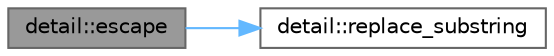 digraph "detail::escape"
{
 // LATEX_PDF_SIZE
  bgcolor="transparent";
  edge [fontname=Helvetica,fontsize=10,labelfontname=Helvetica,labelfontsize=10];
  node [fontname=Helvetica,fontsize=10,shape=box,height=0.2,width=0.4];
  rankdir="LR";
  Node1 [id="Node000001",label="detail::escape",height=0.2,width=0.4,color="gray40", fillcolor="grey60", style="filled", fontcolor="black",tooltip="string escaping as described in RFC 6901 (Sect. 4)"];
  Node1 -> Node2 [id="edge1_Node000001_Node000002",color="steelblue1",style="solid",tooltip=" "];
  Node2 [id="Node000002",label="detail::replace_substring",height=0.2,width=0.4,color="grey40", fillcolor="white", style="filled",URL="$namespacedetail.html#a6fd295e53b1dd4f46e235e6afee26d5e",tooltip="replace all occurrences of a substring by another string"];
}
